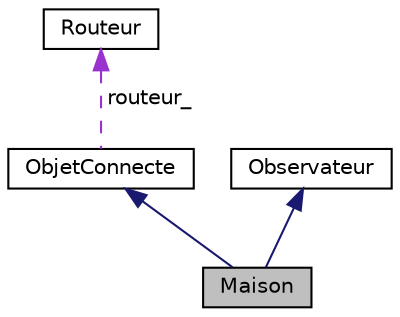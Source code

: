 digraph "Maison"
{
  bgcolor="transparent";
  edge [fontname="Helvetica",fontsize="10",labelfontname="Helvetica",labelfontsize="10"];
  node [fontname="Helvetica",fontsize="10",shape=record];
  Node1 [label="Maison",height=0.2,width=0.4,color="black", fillcolor="grey75", style="filled", fontcolor="black"];
  Node2 -> Node1 [dir="back",color="midnightblue",fontsize="10",style="solid",fontname="Helvetica"];
  Node2 [label="ObjetConnecte",height=0.2,width=0.4,color="black",URL="$class_objet_connecte.html"];
  Node3 -> Node2 [dir="back",color="darkorchid3",fontsize="10",style="dashed",label=" routeur_" ,fontname="Helvetica"];
  Node3 [label="Routeur",height=0.2,width=0.4,color="black",URL="$class_routeur.html"];
  Node4 -> Node1 [dir="back",color="midnightblue",fontsize="10",style="solid",fontname="Helvetica"];
  Node4 [label="Observateur",height=0.2,width=0.4,color="black",URL="$class_observateur.html"];
}
